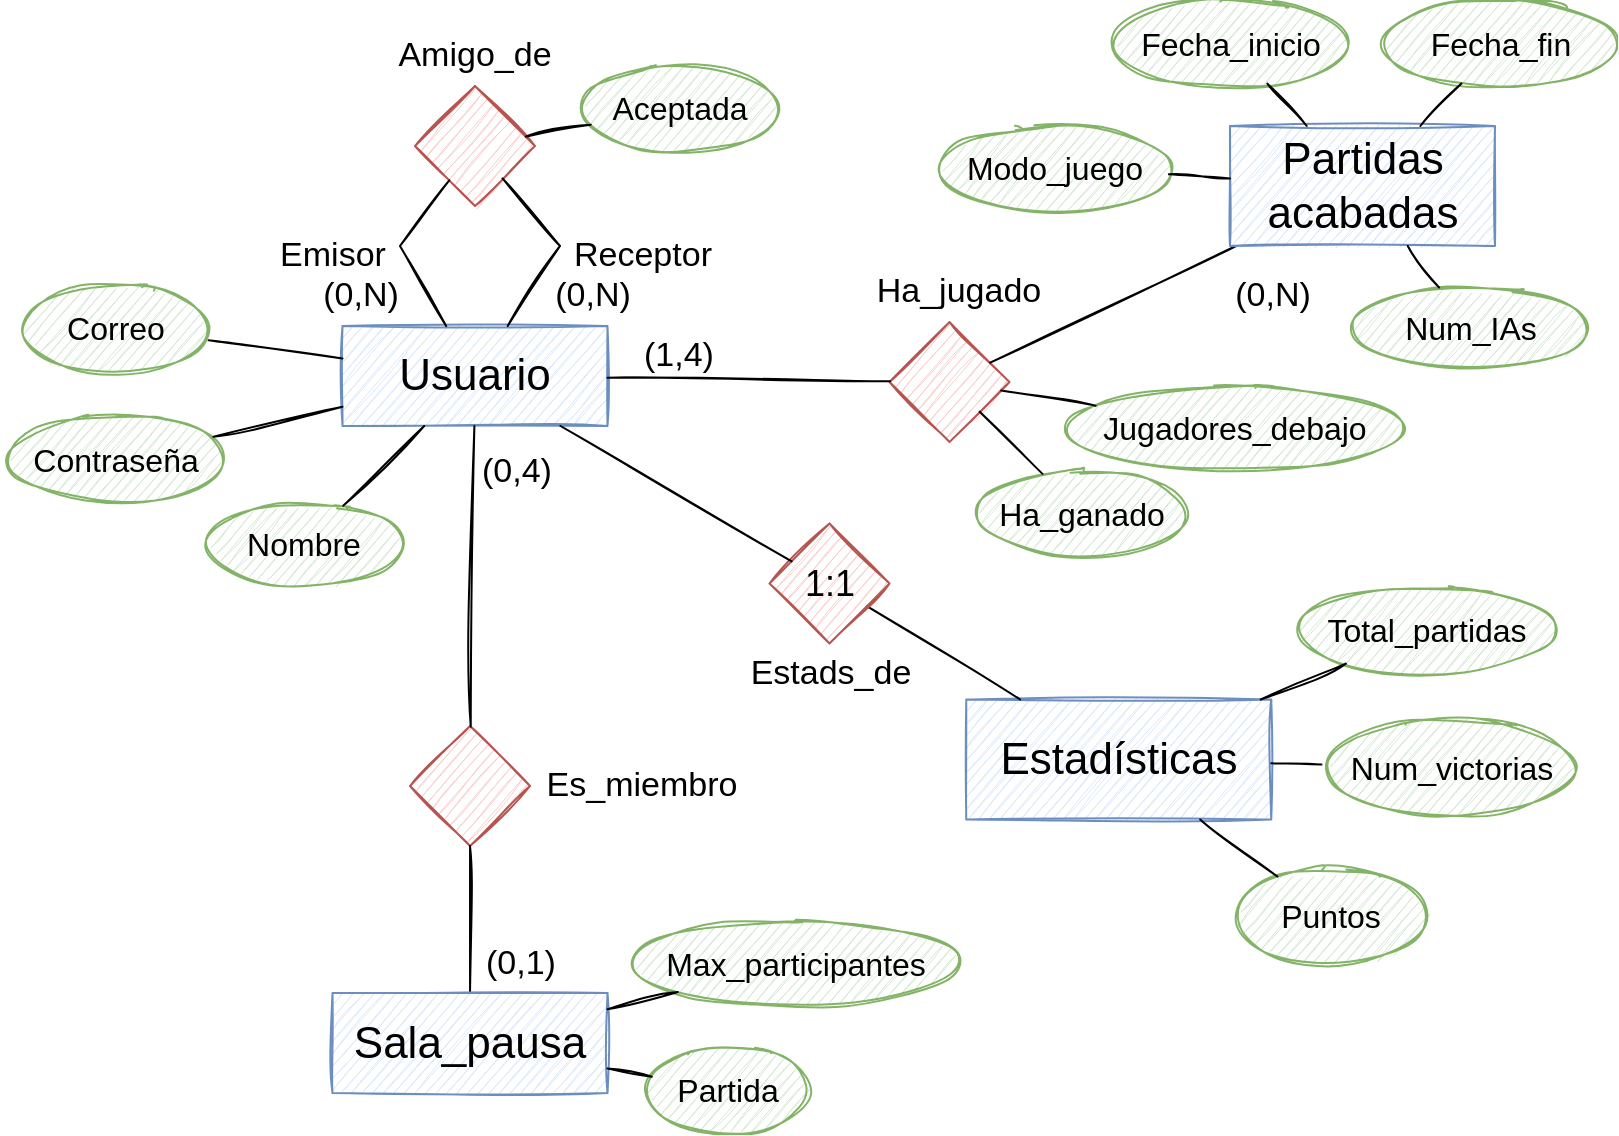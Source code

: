 <mxfile version="16.5.1" type="device" pages="3"><diagram id="R2lEEEUBdFMjLlhIrx00" name="Esquema E/R"><mxGraphModel dx="2806" dy="1849" grid="1" gridSize="10" guides="1" tooltips="1" connect="1" arrows="1" fold="1" page="1" pageScale="1" pageWidth="850" pageHeight="1100" background="none" math="0" shadow="0" extFonts="Permanent Marker^https://fonts.googleapis.com/css?family=Permanent+Marker"><root><mxCell id="0"/><mxCell id="1" parent="0"/><mxCell id="PcrX79Uv9mxXDJFibq5j-2" value="Usuario" style="whiteSpace=wrap;html=1;fontSize=22;fillColor=#dae8fc;strokeColor=#6c8ebf;sketch=1;" parent="1" vertex="1"><mxGeometry x="-1378.75" y="-780" width="132.5" height="50" as="geometry"/></mxCell><mxCell id="PcrX79Uv9mxXDJFibq5j-13" value="Contraseña" style="ellipse;whiteSpace=wrap;html=1;shadow=0;glass=0;fontSize=16;fillColor=#d5e8d4;strokeColor=#82b366;sketch=1;" parent="1" vertex="1"><mxGeometry x="-1548.75" y="-735" width="113.75" height="43" as="geometry"/></mxCell><mxCell id="PcrX79Uv9mxXDJFibq5j-15" style="rounded=0;orthogonalLoop=1;jettySize=auto;html=1;endArrow=none;endFill=0;sketch=1;" parent="1" source="PcrX79Uv9mxXDJFibq5j-13" target="PcrX79Uv9mxXDJFibq5j-2" edge="1"><mxGeometry relative="1" as="geometry"><mxPoint x="-1247.83" y="-732.645" as="sourcePoint"/><mxPoint x="-1295.87" y="-716.062" as="targetPoint"/></mxGeometry></mxCell><mxCell id="PcrX79Uv9mxXDJFibq5j-18" value="" style="rhombus;whiteSpace=wrap;html=1;fontSize=18;fillColor=#f8cecc;strokeColor=#b85450;sketch=1;" parent="1" vertex="1"><mxGeometry x="-1344.99" y="-580" width="60" height="60" as="geometry"/></mxCell><mxCell id="PcrX79Uv9mxXDJFibq5j-19" value="" style="rounded=0;orthogonalLoop=1;jettySize=auto;html=1;endArrow=none;endFill=0;sketch=1;" parent="1" source="PcrX79Uv9mxXDJFibq5j-18" target="PcrX79Uv9mxXDJFibq5j-2" edge="1"><mxGeometry relative="1" as="geometry"><mxPoint x="-1526.885" y="-773.255" as="sourcePoint"/><mxPoint x="-1586.002" y="-941.07" as="targetPoint"/></mxGeometry></mxCell><mxCell id="PcrX79Uv9mxXDJFibq5j-20" value="" style="rounded=0;orthogonalLoop=1;jettySize=auto;html=1;endArrow=none;endFill=0;sketch=1;startArrow=none;startFill=0;startSize=10;endSize=13;" parent="1" source="PcrX79Uv9mxXDJFibq5j-18" target="G5YmVYQxCGlcLifEDG54-26" edge="1"><mxGeometry relative="1" as="geometry"><mxPoint x="-1314.999" y="-500.001" as="sourcePoint"/><mxPoint x="-1323.674" y="-340" as="targetPoint"/></mxGeometry></mxCell><mxCell id="PcrX79Uv9mxXDJFibq5j-21" value="Es_miembro" style="text;html=1;strokeColor=none;fillColor=none;align=center;verticalAlign=middle;whiteSpace=wrap;rounded=0;fontSize=17;" parent="1" vertex="1"><mxGeometry x="-1268.75" y="-565" width="80" height="30" as="geometry"/></mxCell><mxCell id="PcrX79Uv9mxXDJFibq5j-22" value="Correo" style="ellipse;whiteSpace=wrap;html=1;shadow=0;glass=0;fontSize=16;fillColor=#d5e8d4;strokeColor=#82b366;sketch=1;" parent="1" vertex="1"><mxGeometry x="-1540" y="-800" width="96.25" height="42.5" as="geometry"/></mxCell><mxCell id="PcrX79Uv9mxXDJFibq5j-23" style="rounded=0;orthogonalLoop=1;jettySize=auto;html=1;endArrow=none;endFill=0;sketch=1;" parent="1" source="PcrX79Uv9mxXDJFibq5j-22" target="PcrX79Uv9mxXDJFibq5j-2" edge="1"><mxGeometry relative="1" as="geometry"><mxPoint x="-1250.915" y="-791.151" as="sourcePoint"/><mxPoint x="-1276.518" y="-767.5" as="targetPoint"/></mxGeometry></mxCell><mxCell id="PcrX79Uv9mxXDJFibq5j-29" value="" style="rhombus;whiteSpace=wrap;html=1;fontSize=18;fillColor=#f8cecc;strokeColor=#b85450;sketch=1;" parent="1" vertex="1"><mxGeometry x="-1105.25" y="-782" width="60" height="60" as="geometry"/></mxCell><mxCell id="PcrX79Uv9mxXDJFibq5j-30" value="Ha_jugado" style="text;html=1;strokeColor=none;fillColor=none;align=center;verticalAlign=middle;whiteSpace=wrap;rounded=0;fontSize=17;" parent="1" vertex="1"><mxGeometry x="-1112.5" y="-812" width="82.5" height="30" as="geometry"/></mxCell><mxCell id="PcrX79Uv9mxXDJFibq5j-31" value="" style="rounded=0;orthogonalLoop=1;jettySize=auto;html=1;endArrow=none;endFill=0;sketch=1;" parent="1" source="PcrX79Uv9mxXDJFibq5j-29" target="PcrX79Uv9mxXDJFibq5j-2" edge="1"><mxGeometry relative="1" as="geometry"><mxPoint x="-1302.75" y="-623.5" as="sourcePoint"/><mxPoint x="-1303.54" y="-717.5" as="targetPoint"/></mxGeometry></mxCell><mxCell id="PcrX79Uv9mxXDJFibq5j-32" value="" style="rounded=0;orthogonalLoop=1;jettySize=auto;html=1;endArrow=none;endFill=0;sketch=1;startArrow=none;startFill=0;strokeWidth=1;targetPerimeterSpacing=0;sourcePerimeterSpacing=0;endSize=6;startSize=10;" parent="1" source="G5YmVYQxCGlcLifEDG54-3" target="PcrX79Uv9mxXDJFibq5j-29" edge="1"><mxGeometry relative="1" as="geometry"><mxPoint x="-1108.581" y="-713.169" as="sourcePoint"/><mxPoint x="-1237.5" y="-732.544" as="targetPoint"/></mxGeometry></mxCell><mxCell id="G5YmVYQxCGlcLifEDG54-1" value="Nombre" style="ellipse;whiteSpace=wrap;html=1;shadow=0;glass=0;fontSize=16;fillColor=#d5e8d4;strokeColor=#82b366;sketch=1;" vertex="1" parent="1"><mxGeometry x="-1446.25" y="-692" width="96.25" height="42.5" as="geometry"/></mxCell><mxCell id="G5YmVYQxCGlcLifEDG54-2" style="rounded=0;orthogonalLoop=1;jettySize=auto;html=1;endArrow=none;endFill=0;sketch=1;" edge="1" parent="1" source="G5YmVYQxCGlcLifEDG54-1" target="PcrX79Uv9mxXDJFibq5j-2"><mxGeometry relative="1" as="geometry"><mxPoint x="-1325.341" y="-817.697" as="sourcePoint"/><mxPoint x="-1310.333" y="-770" as="targetPoint"/></mxGeometry></mxCell><mxCell id="G5YmVYQxCGlcLifEDG54-3" value="Partidas acabadas" style="whiteSpace=wrap;html=1;fontSize=22;fillColor=#dae8fc;strokeColor=#6c8ebf;sketch=1;" vertex="1" parent="1"><mxGeometry x="-935" y="-880" width="132.5" height="60" as="geometry"/></mxCell><mxCell id="G5YmVYQxCGlcLifEDG54-4" value="" style="rhombus;whiteSpace=wrap;html=1;fontSize=18;fillColor=#f8cecc;strokeColor=#b85450;sketch=1;" vertex="1" parent="1"><mxGeometry x="-1342.5" y="-900" width="60" height="60" as="geometry"/></mxCell><mxCell id="G5YmVYQxCGlcLifEDG54-5" style="rounded=0;orthogonalLoop=1;jettySize=auto;html=1;endArrow=none;endFill=0;sketch=1;" edge="1" parent="1" source="G5YmVYQxCGlcLifEDG54-4" target="PcrX79Uv9mxXDJFibq5j-2"><mxGeometry relative="1" as="geometry"><mxPoint x="-1414.855" y="-792.595" as="sourcePoint"/><mxPoint x="-1361.801" y="-770" as="targetPoint"/><Array as="points"><mxPoint x="-1350" y="-820"/></Array></mxGeometry></mxCell><mxCell id="G5YmVYQxCGlcLifEDG54-6" style="rounded=0;orthogonalLoop=1;jettySize=auto;html=1;endArrow=none;endFill=0;sketch=1;" edge="1" parent="1" source="G5YmVYQxCGlcLifEDG54-4" target="PcrX79Uv9mxXDJFibq5j-2"><mxGeometry relative="1" as="geometry"><mxPoint x="-1314.038" y="-841.538" as="sourcePoint"/><mxPoint x="-1319.545" y="-770" as="targetPoint"/><Array as="points"><mxPoint x="-1270" y="-820"/></Array></mxGeometry></mxCell><mxCell id="G5YmVYQxCGlcLifEDG54-7" value="Amigo_de" style="text;html=1;strokeColor=none;fillColor=none;align=center;verticalAlign=middle;whiteSpace=wrap;rounded=0;fontSize=17;" vertex="1" parent="1"><mxGeometry x="-1353.12" y="-930" width="81.25" height="30" as="geometry"/></mxCell><mxCell id="G5YmVYQxCGlcLifEDG54-8" value="Aceptada" style="ellipse;whiteSpace=wrap;html=1;shadow=0;glass=0;fontSize=16;fillColor=#d5e8d4;strokeColor=#82b366;sketch=1;" vertex="1" parent="1"><mxGeometry x="-1258.25" y="-910" width="96.25" height="42.5" as="geometry"/></mxCell><mxCell id="G5YmVYQxCGlcLifEDG54-11" style="rounded=0;orthogonalLoop=1;jettySize=auto;html=1;endArrow=none;endFill=0;sketch=1;" edge="1" parent="1" source="G5YmVYQxCGlcLifEDG54-8" target="G5YmVYQxCGlcLifEDG54-4"><mxGeometry relative="1" as="geometry"><mxPoint x="-1415.019" y="-792.539" as="sourcePoint"/><mxPoint x="-1361.801" y="-770" as="targetPoint"/></mxGeometry></mxCell><mxCell id="G5YmVYQxCGlcLifEDG54-12" value="(0,N)" style="text;html=1;strokeColor=none;fillColor=none;align=center;verticalAlign=middle;whiteSpace=wrap;rounded=0;fontSize=17;" vertex="1" parent="1"><mxGeometry x="-1410" y="-810" width="81.25" height="30" as="geometry"/></mxCell><mxCell id="G5YmVYQxCGlcLifEDG54-13" value="(0,N)" style="text;html=1;strokeColor=none;fillColor=none;align=center;verticalAlign=middle;whiteSpace=wrap;rounded=0;fontSize=17;" vertex="1" parent="1"><mxGeometry x="-1293.75" y="-810" width="81.25" height="30" as="geometry"/></mxCell><mxCell id="G5YmVYQxCGlcLifEDG54-14" value="Receptor" style="text;html=1;strokeColor=none;fillColor=none;align=center;verticalAlign=middle;whiteSpace=wrap;rounded=0;fontSize=17;" vertex="1" parent="1"><mxGeometry x="-1268.75" y="-830" width="81.25" height="30" as="geometry"/></mxCell><mxCell id="G5YmVYQxCGlcLifEDG54-15" value="Emisor" style="text;html=1;strokeColor=none;fillColor=none;align=center;verticalAlign=middle;whiteSpace=wrap;rounded=0;fontSize=17;" vertex="1" parent="1"><mxGeometry x="-1423.75" y="-830" width="81.25" height="30" as="geometry"/></mxCell><mxCell id="G5YmVYQxCGlcLifEDG54-16" value="Fecha_inicio" style="ellipse;whiteSpace=wrap;html=1;shadow=0;glass=0;fontSize=16;fillColor=#d5e8d4;strokeColor=#82b366;sketch=1;" vertex="1" parent="1"><mxGeometry x="-992.5" y="-942.5" width="115" height="42.5" as="geometry"/></mxCell><mxCell id="G5YmVYQxCGlcLifEDG54-17" value="Fecha_fin" style="ellipse;whiteSpace=wrap;html=1;shadow=0;glass=0;fontSize=16;fillColor=#d5e8d4;strokeColor=#82b366;sketch=1;" vertex="1" parent="1"><mxGeometry x="-857.5" y="-942.5" width="115" height="42.5" as="geometry"/></mxCell><mxCell id="G5YmVYQxCGlcLifEDG54-18" style="rounded=0;orthogonalLoop=1;jettySize=auto;html=1;endArrow=none;endFill=0;sketch=1;" edge="1" parent="1" source="G5YmVYQxCGlcLifEDG54-3" target="G5YmVYQxCGlcLifEDG54-16"><mxGeometry relative="1" as="geometry"><mxPoint x="-1436.249" y="-702.607" as="sourcePoint"/><mxPoint x="-1368.75" y="-724.109" as="targetPoint"/></mxGeometry></mxCell><mxCell id="G5YmVYQxCGlcLifEDG54-19" style="rounded=0;orthogonalLoop=1;jettySize=auto;html=1;endArrow=none;endFill=0;sketch=1;" edge="1" parent="1" source="G5YmVYQxCGlcLifEDG54-3" target="G5YmVYQxCGlcLifEDG54-17"><mxGeometry relative="1" as="geometry"><mxPoint x="-886.65" y="-870.0" as="sourcePoint"/><mxPoint x="-906.321" y="-891.152" as="targetPoint"/></mxGeometry></mxCell><mxCell id="G5YmVYQxCGlcLifEDG54-20" value="(1,4)" style="text;html=1;strokeColor=none;fillColor=none;align=center;verticalAlign=middle;whiteSpace=wrap;rounded=0;fontSize=17;" vertex="1" parent="1"><mxGeometry x="-1250.75" y="-780" width="81.25" height="30" as="geometry"/></mxCell><mxCell id="G5YmVYQxCGlcLifEDG54-21" value="(0,N)" style="text;html=1;strokeColor=none;fillColor=none;align=center;verticalAlign=middle;whiteSpace=wrap;rounded=0;fontSize=17;" vertex="1" parent="1"><mxGeometry x="-953.75" y="-810" width="81.25" height="30" as="geometry"/></mxCell><mxCell id="G5YmVYQxCGlcLifEDG54-22" value="Num_IAs" style="ellipse;whiteSpace=wrap;html=1;shadow=0;glass=0;fontSize=16;fillColor=#d5e8d4;strokeColor=#82b366;sketch=1;" vertex="1" parent="1"><mxGeometry x="-872.5" y="-800" width="115" height="42.5" as="geometry"/></mxCell><mxCell id="G5YmVYQxCGlcLifEDG54-23" style="rounded=0;orthogonalLoop=1;jettySize=auto;html=1;endArrow=none;endFill=0;sketch=1;" edge="1" parent="1" source="G5YmVYQxCGlcLifEDG54-3" target="G5YmVYQxCGlcLifEDG54-22"><mxGeometry relative="1" as="geometry"><mxPoint x="-829.8" y="-870.0" as="sourcePoint"/><mxPoint x="-809.31" y="-891.234" as="targetPoint"/></mxGeometry></mxCell><mxCell id="G5YmVYQxCGlcLifEDG54-24" value="Jugadores_debajo" style="ellipse;whiteSpace=wrap;html=1;shadow=0;glass=0;fontSize=16;fillColor=#d5e8d4;strokeColor=#82b366;sketch=1;" vertex="1" parent="1"><mxGeometry x="-1015" y="-750" width="165" height="42.5" as="geometry"/></mxCell><mxCell id="G5YmVYQxCGlcLifEDG54-25" value="" style="rounded=0;orthogonalLoop=1;jettySize=auto;html=1;endArrow=none;endFill=0;sketch=1;" edge="1" parent="1" source="G5YmVYQxCGlcLifEDG54-24" target="PcrX79Uv9mxXDJFibq5j-29"><mxGeometry relative="1" as="geometry"><mxPoint x="-1302.5" y="-596" as="sourcePoint"/><mxPoint x="-1302.5" y="-720" as="targetPoint"/></mxGeometry></mxCell><mxCell id="G5YmVYQxCGlcLifEDG54-26" value="Sala_pausa" style="whiteSpace=wrap;html=1;fontSize=22;fillColor=#dae8fc;strokeColor=#6c8ebf;sketch=1;" vertex="1" parent="1"><mxGeometry x="-1383.75" y="-446.5" width="137.51" height="50" as="geometry"/></mxCell><mxCell id="G5YmVYQxCGlcLifEDG54-28" value="Modo_juego" style="ellipse;whiteSpace=wrap;html=1;shadow=0;glass=0;fontSize=16;fillColor=#d5e8d4;strokeColor=#82b366;sketch=1;" vertex="1" parent="1"><mxGeometry x="-1080" y="-880" width="115" height="42.5" as="geometry"/></mxCell><mxCell id="G5YmVYQxCGlcLifEDG54-29" style="rounded=0;orthogonalLoop=1;jettySize=auto;html=1;endArrow=none;endFill=0;sketch=1;" edge="1" parent="1" source="G5YmVYQxCGlcLifEDG54-28" target="G5YmVYQxCGlcLifEDG54-3"><mxGeometry relative="1" as="geometry"><mxPoint x="-836.101" y="-810.0" as="sourcePoint"/><mxPoint x="-820.414" y="-789.222" as="targetPoint"/></mxGeometry></mxCell><mxCell id="G5YmVYQxCGlcLifEDG54-30" value="Max_participantes" style="ellipse;whiteSpace=wrap;html=1;shadow=0;glass=0;fontSize=16;fillColor=#d5e8d4;strokeColor=#82b366;sketch=1;" vertex="1" parent="1"><mxGeometry x="-1232.5" y="-482.75" width="160" height="42.5" as="geometry"/></mxCell><mxCell id="G5YmVYQxCGlcLifEDG54-31" value="" style="rounded=0;orthogonalLoop=1;jettySize=auto;html=1;endArrow=none;endFill=0;sketch=1;" edge="1" parent="1" source="G5YmVYQxCGlcLifEDG54-26" target="G5YmVYQxCGlcLifEDG54-30"><mxGeometry relative="1" as="geometry"><mxPoint x="-1305" y="-535" as="sourcePoint"/><mxPoint x="-1305" y="-659" as="targetPoint"/></mxGeometry></mxCell><mxCell id="G5YmVYQxCGlcLifEDG54-32" value="Partida" style="ellipse;whiteSpace=wrap;html=1;shadow=0;glass=0;fontSize=16;fillColor=#d5e8d4;strokeColor=#82b366;sketch=1;" vertex="1" parent="1"><mxGeometry x="-1226.25" y="-419" width="80" height="42.5" as="geometry"/></mxCell><mxCell id="G5YmVYQxCGlcLifEDG54-33" value="" style="rounded=0;orthogonalLoop=1;jettySize=auto;html=1;endArrow=none;endFill=0;sketch=1;" edge="1" parent="1" source="G5YmVYQxCGlcLifEDG54-26" target="G5YmVYQxCGlcLifEDG54-32"><mxGeometry relative="1" as="geometry"><mxPoint x="-1254.99" y="-426.356" as="sourcePoint"/><mxPoint x="-1188.174" y="-442.868" as="targetPoint"/></mxGeometry></mxCell><mxCell id="G5YmVYQxCGlcLifEDG54-34" value="(0,4)" style="text;html=1;strokeColor=none;fillColor=none;align=center;verticalAlign=middle;whiteSpace=wrap;rounded=0;fontSize=17;" vertex="1" parent="1"><mxGeometry x="-1332" y="-722" width="81.25" height="30" as="geometry"/></mxCell><mxCell id="G5YmVYQxCGlcLifEDG54-35" value="(0,1)" style="text;html=1;strokeColor=none;fillColor=none;align=center;verticalAlign=middle;whiteSpace=wrap;rounded=0;fontSize=17;" vertex="1" parent="1"><mxGeometry x="-1330" y="-476.5" width="81.25" height="30" as="geometry"/></mxCell><mxCell id="it0OEHKt9xDuze8iecUR-1" value="Estadísticas" style="whiteSpace=wrap;html=1;fontSize=22;fillColor=#dae8fc;strokeColor=#6c8ebf;sketch=1;" vertex="1" parent="1"><mxGeometry x="-1066.87" y="-593.25" width="152.5" height="60" as="geometry"/></mxCell><mxCell id="it0OEHKt9xDuze8iecUR-4" value="Total_partidas" style="ellipse;whiteSpace=wrap;html=1;shadow=0;glass=0;fontSize=16;fillColor=#d5e8d4;strokeColor=#82b366;sketch=1;" vertex="1" parent="1"><mxGeometry x="-904.37" y="-649.5" width="135" height="42.5" as="geometry"/></mxCell><mxCell id="it0OEHKt9xDuze8iecUR-7" value="" style="rounded=0;orthogonalLoop=1;jettySize=auto;html=1;endArrow=none;endFill=0;sketch=1;" edge="1" parent="1" source="it0OEHKt9xDuze8iecUR-4" target="it0OEHKt9xDuze8iecUR-1"><mxGeometry relative="1" as="geometry"><mxPoint x="-1055.495" y="-690.625" as="sourcePoint"/><mxPoint x="-1196.87" y="-692.412" as="targetPoint"/></mxGeometry></mxCell><mxCell id="it0OEHKt9xDuze8iecUR-8" value="Num_victorias" style="ellipse;whiteSpace=wrap;html=1;shadow=0;glass=0;fontSize=16;fillColor=#d5e8d4;strokeColor=#82b366;sketch=1;" vertex="1" parent="1"><mxGeometry x="-889.37" y="-584.75" width="130" height="51" as="geometry"/></mxCell><mxCell id="it0OEHKt9xDuze8iecUR-9" value="" style="rounded=0;orthogonalLoop=1;jettySize=auto;html=1;endArrow=none;endFill=0;sketch=1;" edge="1" parent="1" source="it0OEHKt9xDuze8iecUR-8" target="it0OEHKt9xDuze8iecUR-1"><mxGeometry relative="1" as="geometry"><mxPoint x="-867.56" y="-584.437" as="sourcePoint"/><mxPoint x="-904.37" y="-575.89" as="targetPoint"/></mxGeometry></mxCell><mxCell id="it0OEHKt9xDuze8iecUR-10" value="Puntos" style="ellipse;whiteSpace=wrap;html=1;shadow=0;glass=0;fontSize=16;fillColor=#d5e8d4;strokeColor=#82b366;sketch=1;" vertex="1" parent="1"><mxGeometry x="-930.62" y="-509.25" width="92.5" height="48.5" as="geometry"/></mxCell><mxCell id="it0OEHKt9xDuze8iecUR-11" value="" style="rounded=0;orthogonalLoop=1;jettySize=auto;html=1;endArrow=none;endFill=0;sketch=1;" edge="1" parent="1" source="it0OEHKt9xDuze8iecUR-10" target="it0OEHKt9xDuze8iecUR-1"><mxGeometry relative="1" as="geometry"><mxPoint x="-867.56" y="-584.437" as="sourcePoint"/><mxPoint x="-904.37" y="-575.89" as="targetPoint"/></mxGeometry></mxCell><mxCell id="it0OEHKt9xDuze8iecUR-12" value="" style="rounded=0;orthogonalLoop=1;jettySize=auto;html=1;endArrow=none;endFill=0;sketch=1;" edge="1" parent="1" source="it0OEHKt9xDuze8iecUR-1" target="it0OEHKt9xDuze8iecUR-13"><mxGeometry relative="1" as="geometry"><mxPoint x="-1094.875" y="-742.375" as="sourcePoint"/><mxPoint x="-1110" y="-680" as="targetPoint"/></mxGeometry></mxCell><mxCell id="it0OEHKt9xDuze8iecUR-13" value="1:1" style="rhombus;whiteSpace=wrap;html=1;fontSize=18;fillColor=#f8cecc;strokeColor=#b85450;sketch=1;" vertex="1" parent="1"><mxGeometry x="-1165.25" y="-681.25" width="60" height="60" as="geometry"/></mxCell><mxCell id="it0OEHKt9xDuze8iecUR-14" value="" style="rounded=0;orthogonalLoop=1;jettySize=auto;html=1;endArrow=none;endFill=0;sketch=1;" edge="1" parent="1" source="it0OEHKt9xDuze8iecUR-13" target="PcrX79Uv9mxXDJFibq5j-2"><mxGeometry relative="1" as="geometry"><mxPoint x="-1025" y="-619.516" as="sourcePoint"/><mxPoint x="-1082.122" y="-641.628" as="targetPoint"/></mxGeometry></mxCell><mxCell id="it0OEHKt9xDuze8iecUR-15" value="Estads_de" style="text;html=1;strokeColor=none;fillColor=none;align=center;verticalAlign=middle;whiteSpace=wrap;rounded=0;fontSize=17;" vertex="1" parent="1"><mxGeometry x="-1176.5" y="-621.25" width="82.5" height="30" as="geometry"/></mxCell><mxCell id="YQPlUjfz-SxZimcWfyGC-1" value="Ha_ganado" style="ellipse;whiteSpace=wrap;html=1;shadow=0;glass=0;fontSize=16;fillColor=#d5e8d4;strokeColor=#82b366;sketch=1;" vertex="1" parent="1"><mxGeometry x="-1063.75" y="-707.5" width="110" height="42.5" as="geometry"/></mxCell><mxCell id="YQPlUjfz-SxZimcWfyGC-2" value="" style="rounded=0;orthogonalLoop=1;jettySize=auto;html=1;endArrow=none;endFill=0;sketch=1;" edge="1" parent="1" source="YQPlUjfz-SxZimcWfyGC-1" target="PcrX79Uv9mxXDJFibq5j-29"><mxGeometry relative="1" as="geometry"><mxPoint x="-1007.163" y="-728.947" as="sourcePoint"/><mxPoint x="-1040.535" y="-736.715" as="targetPoint"/></mxGeometry></mxCell></root></mxGraphModel></diagram><diagram id="3LlRYMJCVoIEvW4PPxuh" name="Modelo relacional"><mxGraphModel dx="2417" dy="472" grid="1" gridSize="10" guides="0" tooltips="1" connect="1" arrows="1" fold="1" page="1" pageScale="1" pageWidth="827" pageHeight="1169" math="0" shadow="0"><root><mxCell id="L-5UH9cY-M5LBF8JB47T-0"/><mxCell id="L-5UH9cY-M5LBF8JB47T-1" parent="L-5UH9cY-M5LBF8JB47T-0"/><mxCell id="6rrD0laVCh6_8e9h2OQB-0" value="usuarios" style="shape=table;startSize=30;container=1;collapsible=1;childLayout=tableLayout;fixedRows=1;rowLines=0;fontStyle=1;align=center;resizeLast=1;fillColor=#dae8fc;strokeColor=#6c8ebf;sketch=1;" parent="L-5UH9cY-M5LBF8JB47T-1" vertex="1"><mxGeometry x="-1540" y="80" width="150" height="240" as="geometry"><mxRectangle x="270" y="120" width="100" height="30" as="alternateBounds"/></mxGeometry></mxCell><mxCell id="6rrD0laVCh6_8e9h2OQB-1" style="edgeStyle=orthogonalEdgeStyle;rounded=0;orthogonalLoop=1;jettySize=auto;html=1;entryX=0;entryY=0.5;entryDx=0;entryDy=0;" parent="6rrD0laVCh6_8e9h2OQB-0" source="6rrD0laVCh6_8e9h2OQB-5" edge="1"><mxGeometry relative="1" as="geometry"><Array as="points"><mxPoint x="-20" y="50"/><mxPoint x="-20" y="195"/></Array></mxGeometry></mxCell><mxCell id="6rrD0laVCh6_8e9h2OQB-2" style="shape=partialRectangle;collapsible=0;dropTarget=0;pointerEvents=0;fillColor=none;top=0;left=0;bottom=1;right=0;points=[[0,0.5],[1,0.5]];portConstraint=eastwest;strokeColor=none;" parent="6rrD0laVCh6_8e9h2OQB-0" vertex="1"><mxGeometry y="30" width="150" height="30" as="geometry"/></mxCell><mxCell id="6rrD0laVCh6_8e9h2OQB-3" value="PK" style="shape=partialRectangle;connectable=0;fillColor=none;top=0;left=0;bottom=0;right=0;fontStyle=1;overflow=hidden;" parent="6rrD0laVCh6_8e9h2OQB-2" vertex="1"><mxGeometry width="40" height="30" as="geometry"><mxRectangle width="40" height="30" as="alternateBounds"/></mxGeometry></mxCell><mxCell id="6rrD0laVCh6_8e9h2OQB-4" value="id" style="shape=partialRectangle;connectable=0;top=0;left=0;bottom=0;right=0;align=left;spacingLeft=6;fontStyle=5;overflow=hidden;fillColor=none;" parent="6rrD0laVCh6_8e9h2OQB-2" vertex="1"><mxGeometry x="40" width="110" height="30" as="geometry"><mxRectangle width="110" height="30" as="alternateBounds"/></mxGeometry></mxCell><mxCell id="6rrD0laVCh6_8e9h2OQB-14" style="shape=partialRectangle;collapsible=0;dropTarget=0;pointerEvents=0;fillColor=none;top=0;left=0;bottom=1;right=0;points=[[0,0.5],[1,0.5]];portConstraint=eastwest;strokeColor=none;" parent="6rrD0laVCh6_8e9h2OQB-0" vertex="1"><mxGeometry y="60" width="150" height="30" as="geometry"/></mxCell><mxCell id="6rrD0laVCh6_8e9h2OQB-15" value="" style="shape=partialRectangle;connectable=0;fillColor=none;top=0;left=0;bottom=0;right=0;fontStyle=0;overflow=hidden;" parent="6rrD0laVCh6_8e9h2OQB-14" vertex="1"><mxGeometry width="40" height="30" as="geometry"><mxRectangle width="40" height="30" as="alternateBounds"/></mxGeometry></mxCell><mxCell id="6rrD0laVCh6_8e9h2OQB-16" value="nombre" style="shape=partialRectangle;connectable=0;fillColor=none;top=0;left=0;bottom=0;right=0;align=left;spacingLeft=6;fontStyle=0;overflow=hidden;" parent="6rrD0laVCh6_8e9h2OQB-14" vertex="1"><mxGeometry x="40" width="110" height="30" as="geometry"><mxRectangle width="110" height="30" as="alternateBounds"/></mxGeometry></mxCell><mxCell id="6rrD0laVCh6_8e9h2OQB-5" value="" style="shape=partialRectangle;collapsible=0;dropTarget=0;pointerEvents=0;fillColor=none;top=0;left=0;bottom=1;right=0;points=[[0,0.5],[1,0.5]];portConstraint=eastwest;strokeColor=none;" parent="6rrD0laVCh6_8e9h2OQB-0" vertex="1"><mxGeometry y="90" width="150" height="30" as="geometry"/></mxCell><mxCell id="6rrD0laVCh6_8e9h2OQB-6" value="" style="shape=partialRectangle;connectable=0;fillColor=none;top=0;left=0;bottom=0;right=0;fontStyle=0;overflow=hidden;" parent="6rrD0laVCh6_8e9h2OQB-5" vertex="1"><mxGeometry width="40" height="30" as="geometry"><mxRectangle width="40" height="30" as="alternateBounds"/></mxGeometry></mxCell><mxCell id="6rrD0laVCh6_8e9h2OQB-7" value="correo" style="shape=partialRectangle;connectable=0;fillColor=none;top=0;left=0;bottom=0;right=0;align=left;spacingLeft=6;fontStyle=0;overflow=hidden;" parent="6rrD0laVCh6_8e9h2OQB-5" vertex="1"><mxGeometry x="40" width="110" height="30" as="geometry"><mxRectangle width="110" height="30" as="alternateBounds"/></mxGeometry></mxCell><mxCell id="6rrD0laVCh6_8e9h2OQB-8" style="shape=partialRectangle;collapsible=0;dropTarget=0;pointerEvents=0;fillColor=none;top=0;left=0;bottom=1;right=0;points=[[0,0.5],[1,0.5]];portConstraint=eastwest;strokeColor=none;" parent="6rrD0laVCh6_8e9h2OQB-0" vertex="1"><mxGeometry y="120" width="150" height="30" as="geometry"/></mxCell><mxCell id="6rrD0laVCh6_8e9h2OQB-9" value="" style="shape=partialRectangle;connectable=0;fillColor=none;top=0;left=0;bottom=0;right=0;fontStyle=0;overflow=hidden;" parent="6rrD0laVCh6_8e9h2OQB-8" vertex="1"><mxGeometry width="40" height="30" as="geometry"><mxRectangle width="40" height="30" as="alternateBounds"/></mxGeometry></mxCell><mxCell id="6rrD0laVCh6_8e9h2OQB-10" value="contrasenna" style="shape=partialRectangle;connectable=0;fillColor=none;top=0;left=0;bottom=0;right=0;align=left;spacingLeft=6;fontStyle=0;overflow=hidden;" parent="6rrD0laVCh6_8e9h2OQB-8" vertex="1"><mxGeometry x="40" width="110" height="30" as="geometry"><mxRectangle width="110" height="30" as="alternateBounds"/></mxGeometry></mxCell><mxCell id="5VEYiaObArWnQpjkFE-m-3" style="shape=partialRectangle;collapsible=0;dropTarget=0;pointerEvents=0;fillColor=none;top=0;left=0;bottom=1;right=0;points=[[0,0.5],[1,0.5]];portConstraint=eastwest;strokeColor=none;" vertex="1" parent="6rrD0laVCh6_8e9h2OQB-0"><mxGeometry y="150" width="150" height="30" as="geometry"/></mxCell><mxCell id="5VEYiaObArWnQpjkFE-m-4" style="shape=partialRectangle;connectable=0;fillColor=none;top=0;left=0;bottom=0;right=0;fontStyle=0;overflow=hidden;" vertex="1" parent="5VEYiaObArWnQpjkFE-m-3"><mxGeometry width="40" height="30" as="geometry"><mxRectangle width="40" height="30" as="alternateBounds"/></mxGeometry></mxCell><mxCell id="5VEYiaObArWnQpjkFE-m-5" value="puntos" style="shape=partialRectangle;connectable=0;fillColor=none;top=0;left=0;bottom=0;right=0;align=left;spacingLeft=6;fontStyle=0;overflow=hidden;" vertex="1" parent="5VEYiaObArWnQpjkFE-m-3"><mxGeometry x="40" width="110" height="30" as="geometry"><mxRectangle width="110" height="30" as="alternateBounds"/></mxGeometry></mxCell><mxCell id="5VEYiaObArWnQpjkFE-m-9" style="shape=partialRectangle;collapsible=0;dropTarget=0;pointerEvents=0;fillColor=none;top=0;left=0;bottom=1;right=0;points=[[0,0.5],[1,0.5]];portConstraint=eastwest;strokeColor=none;" vertex="1" parent="6rrD0laVCh6_8e9h2OQB-0"><mxGeometry y="180" width="150" height="30" as="geometry"/></mxCell><mxCell id="5VEYiaObArWnQpjkFE-m-10" style="shape=partialRectangle;connectable=0;fillColor=none;top=0;left=0;bottom=0;right=0;fontStyle=0;overflow=hidden;" vertex="1" parent="5VEYiaObArWnQpjkFE-m-9"><mxGeometry width="40" height="30" as="geometry"><mxRectangle width="40" height="30" as="alternateBounds"/></mxGeometry></mxCell><mxCell id="5VEYiaObArWnQpjkFE-m-11" value="total_partidas" style="shape=partialRectangle;connectable=0;fillColor=none;top=0;left=0;bottom=0;right=0;align=left;spacingLeft=6;fontStyle=0;overflow=hidden;" vertex="1" parent="5VEYiaObArWnQpjkFE-m-9"><mxGeometry x="40" width="110" height="30" as="geometry"><mxRectangle width="110" height="30" as="alternateBounds"/></mxGeometry></mxCell><mxCell id="5VEYiaObArWnQpjkFE-m-6" style="shape=partialRectangle;collapsible=0;dropTarget=0;pointerEvents=0;fillColor=none;top=0;left=0;bottom=1;right=0;points=[[0,0.5],[1,0.5]];portConstraint=eastwest;strokeColor=none;" vertex="1" parent="6rrD0laVCh6_8e9h2OQB-0"><mxGeometry y="210" width="150" height="30" as="geometry"/></mxCell><mxCell id="5VEYiaObArWnQpjkFE-m-7" style="shape=partialRectangle;connectable=0;fillColor=none;top=0;left=0;bottom=0;right=0;fontStyle=0;overflow=hidden;" vertex="1" parent="5VEYiaObArWnQpjkFE-m-6"><mxGeometry width="40" height="30" as="geometry"><mxRectangle width="40" height="30" as="alternateBounds"/></mxGeometry></mxCell><mxCell id="5VEYiaObArWnQpjkFE-m-8" value="num_victorias" style="shape=partialRectangle;connectable=0;fillColor=none;top=0;left=0;bottom=0;right=0;align=left;spacingLeft=6;fontStyle=0;overflow=hidden;" vertex="1" parent="5VEYiaObArWnQpjkFE-m-6"><mxGeometry x="40" width="110" height="30" as="geometry"><mxRectangle width="110" height="30" as="alternateBounds"/></mxGeometry></mxCell><mxCell id="6EC71MEhMZg6FSY4v1KY-23" style="edgeStyle=orthogonalEdgeStyle;rounded=0;orthogonalLoop=1;jettySize=auto;html=1;endArrow=classic;endFill=1;endSize=13;strokeWidth=1;sketch=1;fillColor=#d5e8d4;strokeColor=#82b366;exitX=1;exitY=0.5;exitDx=0;exitDy=0;entryX=0;entryY=0.5;entryDx=0;entryDy=0;" parent="L-5UH9cY-M5LBF8JB47T-1" source="6rrD0laVCh6_8e9h2OQB-2" target="ws93uUJ_l1X53IlbriD4-37" edge="1"><mxGeometry relative="1" as="geometry"><Array as="points"><mxPoint x="-1330" y="125"/><mxPoint x="-1330" y="125"/></Array><mxPoint x="-1310" y="125" as="targetPoint"/><mxPoint x="-1580.0" y="120" as="sourcePoint"/></mxGeometry></mxCell><mxCell id="ws93uUJ_l1X53IlbriD4-0" value="partidas_acabadas" style="shape=table;startSize=30;container=1;collapsible=1;childLayout=tableLayout;fixedRows=1;rowLines=0;fontStyle=1;align=center;resizeLast=1;fillColor=#dae8fc;strokeColor=#6c8ebf;sketch=1;" vertex="1" parent="L-5UH9cY-M5LBF8JB47T-1"><mxGeometry x="-1130" y="80" width="140" height="180" as="geometry"><mxRectangle x="270" y="120" width="100" height="30" as="alternateBounds"/></mxGeometry></mxCell><mxCell id="ws93uUJ_l1X53IlbriD4-1" style="edgeStyle=orthogonalEdgeStyle;rounded=0;orthogonalLoop=1;jettySize=auto;html=1;entryX=0;entryY=0.5;entryDx=0;entryDy=0;" edge="1" parent="ws93uUJ_l1X53IlbriD4-0" source="ws93uUJ_l1X53IlbriD4-8"><mxGeometry relative="1" as="geometry"><Array as="points"><mxPoint x="-20" y="50"/><mxPoint x="-20" y="195"/></Array></mxGeometry></mxCell><mxCell id="ws93uUJ_l1X53IlbriD4-2" style="shape=partialRectangle;collapsible=0;dropTarget=0;pointerEvents=0;fillColor=none;top=0;left=0;bottom=1;right=0;points=[[0,0.5],[1,0.5]];portConstraint=eastwest;strokeColor=none;" vertex="1" parent="ws93uUJ_l1X53IlbriD4-0"><mxGeometry y="30" width="140" height="30" as="geometry"/></mxCell><mxCell id="ws93uUJ_l1X53IlbriD4-3" value="PK" style="shape=partialRectangle;connectable=0;fillColor=none;top=0;left=0;bottom=0;right=0;fontStyle=1;overflow=hidden;" vertex="1" parent="ws93uUJ_l1X53IlbriD4-2"><mxGeometry width="40" height="30" as="geometry"><mxRectangle width="40" height="30" as="alternateBounds"/></mxGeometry></mxCell><mxCell id="ws93uUJ_l1X53IlbriD4-4" value="id" style="shape=partialRectangle;connectable=0;fillColor=none;top=0;left=0;bottom=0;right=0;align=left;spacingLeft=6;fontStyle=5;overflow=hidden;" vertex="1" parent="ws93uUJ_l1X53IlbriD4-2"><mxGeometry x="40" width="100" height="30" as="geometry"><mxRectangle width="100" height="30" as="alternateBounds"/></mxGeometry></mxCell><mxCell id="ws93uUJ_l1X53IlbriD4-5" style="shape=partialRectangle;collapsible=0;dropTarget=0;pointerEvents=0;fillColor=none;top=0;left=0;bottom=1;right=0;points=[[0,0.5],[1,0.5]];portConstraint=eastwest;strokeColor=none;" vertex="1" parent="ws93uUJ_l1X53IlbriD4-0"><mxGeometry y="60" width="140" height="30" as="geometry"/></mxCell><mxCell id="ws93uUJ_l1X53IlbriD4-6" style="shape=partialRectangle;connectable=0;fillColor=none;top=0;left=0;bottom=0;right=0;fontStyle=1;overflow=hidden;" vertex="1" parent="ws93uUJ_l1X53IlbriD4-5"><mxGeometry width="40" height="30" as="geometry"><mxRectangle width="40" height="30" as="alternateBounds"/></mxGeometry></mxCell><mxCell id="ws93uUJ_l1X53IlbriD4-7" value="fecha_inicio" style="shape=partialRectangle;connectable=0;fillColor=none;top=0;left=0;bottom=0;right=0;align=left;spacingLeft=6;fontStyle=0;overflow=hidden;" vertex="1" parent="ws93uUJ_l1X53IlbriD4-5"><mxGeometry x="40" width="100" height="30" as="geometry"><mxRectangle width="100" height="30" as="alternateBounds"/></mxGeometry></mxCell><mxCell id="ws93uUJ_l1X53IlbriD4-8" value="" style="shape=partialRectangle;collapsible=0;dropTarget=0;pointerEvents=0;fillColor=none;top=0;left=0;bottom=1;right=0;points=[[0,0.5],[1,0.5]];portConstraint=eastwest;strokeColor=none;" vertex="1" parent="ws93uUJ_l1X53IlbriD4-0"><mxGeometry y="90" width="140" height="30" as="geometry"/></mxCell><mxCell id="ws93uUJ_l1X53IlbriD4-9" value="" style="shape=partialRectangle;connectable=0;fillColor=none;top=0;left=0;bottom=0;right=0;fontStyle=0;overflow=hidden;" vertex="1" parent="ws93uUJ_l1X53IlbriD4-8"><mxGeometry width="40" height="30" as="geometry"><mxRectangle width="40" height="30" as="alternateBounds"/></mxGeometry></mxCell><mxCell id="ws93uUJ_l1X53IlbriD4-10" value="fecha_fin" style="shape=partialRectangle;connectable=0;fillColor=none;top=0;left=0;bottom=0;right=0;align=left;spacingLeft=6;fontStyle=0;overflow=hidden;" vertex="1" parent="ws93uUJ_l1X53IlbriD4-8"><mxGeometry x="40" width="100" height="30" as="geometry"><mxRectangle width="100" height="30" as="alternateBounds"/></mxGeometry></mxCell><mxCell id="ws93uUJ_l1X53IlbriD4-11" style="shape=partialRectangle;collapsible=0;dropTarget=0;pointerEvents=0;fillColor=none;top=0;left=0;bottom=1;right=0;points=[[0,0.5],[1,0.5]];portConstraint=eastwest;strokeColor=none;" vertex="1" parent="ws93uUJ_l1X53IlbriD4-0"><mxGeometry y="120" width="140" height="30" as="geometry"/></mxCell><mxCell id="ws93uUJ_l1X53IlbriD4-12" value="" style="shape=partialRectangle;connectable=0;fillColor=none;top=0;left=0;bottom=0;right=0;fontStyle=0;overflow=hidden;" vertex="1" parent="ws93uUJ_l1X53IlbriD4-11"><mxGeometry width="40" height="30" as="geometry"><mxRectangle width="40" height="30" as="alternateBounds"/></mxGeometry></mxCell><mxCell id="ws93uUJ_l1X53IlbriD4-13" value="num_ias" style="shape=partialRectangle;connectable=0;fillColor=none;top=0;left=0;bottom=0;right=0;align=left;spacingLeft=6;fontStyle=0;overflow=hidden;" vertex="1" parent="ws93uUJ_l1X53IlbriD4-11"><mxGeometry x="40" width="100" height="30" as="geometry"><mxRectangle width="100" height="30" as="alternateBounds"/></mxGeometry></mxCell><mxCell id="5VEYiaObArWnQpjkFE-m-0" style="shape=partialRectangle;collapsible=0;dropTarget=0;pointerEvents=0;fillColor=none;top=0;left=0;bottom=1;right=0;points=[[0,0.5],[1,0.5]];portConstraint=eastwest;strokeColor=none;" vertex="1" parent="ws93uUJ_l1X53IlbriD4-0"><mxGeometry y="150" width="140" height="30" as="geometry"/></mxCell><mxCell id="5VEYiaObArWnQpjkFE-m-1" style="shape=partialRectangle;connectable=0;fillColor=none;top=0;left=0;bottom=0;right=0;fontStyle=0;overflow=hidden;" vertex="1" parent="5VEYiaObArWnQpjkFE-m-0"><mxGeometry width="40" height="30" as="geometry"><mxRectangle width="40" height="30" as="alternateBounds"/></mxGeometry></mxCell><mxCell id="5VEYiaObArWnQpjkFE-m-2" value="modo_juego" style="shape=partialRectangle;connectable=0;fillColor=none;top=0;left=0;bottom=0;right=0;align=left;spacingLeft=6;fontStyle=0;overflow=hidden;" vertex="1" parent="5VEYiaObArWnQpjkFE-m-0"><mxGeometry x="40" width="100" height="30" as="geometry"><mxRectangle width="100" height="30" as="alternateBounds"/></mxGeometry></mxCell><mxCell id="ws93uUJ_l1X53IlbriD4-24" value="es_miembro" style="shape=table;startSize=30;container=1;collapsible=1;childLayout=tableLayout;fixedRows=1;rowLines=0;fontStyle=1;align=center;resizeLast=1;fillColor=#dae8fc;strokeColor=#6c8ebf;sketch=1;" vertex="1" parent="L-5UH9cY-M5LBF8JB47T-1"><mxGeometry x="-1320" y="280" width="140" height="90" as="geometry"><mxRectangle x="270" y="120" width="100" height="30" as="alternateBounds"/></mxGeometry></mxCell><mxCell id="ws93uUJ_l1X53IlbriD4-25" style="edgeStyle=orthogonalEdgeStyle;rounded=0;orthogonalLoop=1;jettySize=auto;html=1;entryX=0;entryY=0.5;entryDx=0;entryDy=0;" edge="1" parent="ws93uUJ_l1X53IlbriD4-24" source="ws93uUJ_l1X53IlbriD4-32"><mxGeometry relative="1" as="geometry"><Array as="points"><mxPoint x="-20" y="50"/><mxPoint x="-20" y="195"/></Array></mxGeometry></mxCell><mxCell id="ws93uUJ_l1X53IlbriD4-26" style="shape=partialRectangle;collapsible=0;dropTarget=0;pointerEvents=0;fillColor=none;top=0;left=0;bottom=1;right=0;points=[[0,0.5],[1,0.5]];portConstraint=eastwest;strokeColor=none;" vertex="1" parent="ws93uUJ_l1X53IlbriD4-24"><mxGeometry y="30" width="140" height="30" as="geometry"/></mxCell><mxCell id="ws93uUJ_l1X53IlbriD4-27" value="PK,FK" style="shape=partialRectangle;connectable=0;fillColor=none;top=0;left=0;bottom=0;right=0;fontStyle=1;overflow=hidden;" vertex="1" parent="ws93uUJ_l1X53IlbriD4-26"><mxGeometry width="50" height="30" as="geometry"><mxRectangle width="50" height="30" as="alternateBounds"/></mxGeometry></mxCell><mxCell id="ws93uUJ_l1X53IlbriD4-28" value="usuario" style="shape=partialRectangle;connectable=0;fillColor=none;top=0;left=0;bottom=0;right=0;align=left;spacingLeft=6;fontStyle=5;overflow=hidden;" vertex="1" parent="ws93uUJ_l1X53IlbriD4-26"><mxGeometry x="50" width="90" height="30" as="geometry"><mxRectangle width="90" height="30" as="alternateBounds"/></mxGeometry></mxCell><mxCell id="ws93uUJ_l1X53IlbriD4-29" style="shape=partialRectangle;collapsible=0;dropTarget=0;pointerEvents=0;fillColor=none;top=0;left=0;bottom=1;right=0;points=[[0,0.5],[1,0.5]];portConstraint=eastwest;strokeColor=none;" vertex="1" parent="ws93uUJ_l1X53IlbriD4-24"><mxGeometry y="60" width="140" height="30" as="geometry"/></mxCell><mxCell id="ws93uUJ_l1X53IlbriD4-30" value="PK,FK" style="shape=partialRectangle;connectable=0;fillColor=none;top=0;left=0;bottom=0;right=0;fontStyle=1;overflow=hidden;" vertex="1" parent="ws93uUJ_l1X53IlbriD4-29"><mxGeometry width="50" height="30" as="geometry"><mxRectangle width="50" height="30" as="alternateBounds"/></mxGeometry></mxCell><mxCell id="ws93uUJ_l1X53IlbriD4-31" value="sala" style="shape=partialRectangle;connectable=0;fillColor=none;top=0;left=0;bottom=0;right=0;align=left;spacingLeft=6;fontStyle=5;overflow=hidden;" vertex="1" parent="ws93uUJ_l1X53IlbriD4-29"><mxGeometry x="50" width="90" height="30" as="geometry"><mxRectangle width="90" height="30" as="alternateBounds"/></mxGeometry></mxCell><mxCell id="ws93uUJ_l1X53IlbriD4-35" value="ha_jugado" style="shape=table;startSize=30;container=1;collapsible=1;childLayout=tableLayout;fixedRows=1;rowLines=0;fontStyle=1;align=center;resizeLast=1;fillColor=#dae8fc;strokeColor=#6c8ebf;sketch=1;" vertex="1" parent="L-5UH9cY-M5LBF8JB47T-1"><mxGeometry x="-1320" y="80" width="140" height="150" as="geometry"><mxRectangle x="270" y="120" width="100" height="30" as="alternateBounds"/></mxGeometry></mxCell><mxCell id="ws93uUJ_l1X53IlbriD4-36" style="edgeStyle=orthogonalEdgeStyle;rounded=0;orthogonalLoop=1;jettySize=auto;html=1;entryX=0;entryY=0.5;entryDx=0;entryDy=0;" edge="1" parent="ws93uUJ_l1X53IlbriD4-35" source="ws93uUJ_l1X53IlbriD4-43"><mxGeometry relative="1" as="geometry"><Array as="points"><mxPoint x="-20" y="50"/><mxPoint x="-20" y="195"/></Array></mxGeometry></mxCell><mxCell id="ws93uUJ_l1X53IlbriD4-37" style="shape=partialRectangle;collapsible=0;dropTarget=0;pointerEvents=0;fillColor=none;top=0;left=0;bottom=1;right=0;points=[[0,0.5],[1,0.5]];portConstraint=eastwest;strokeColor=none;" vertex="1" parent="ws93uUJ_l1X53IlbriD4-35"><mxGeometry y="30" width="140" height="30" as="geometry"/></mxCell><mxCell id="ws93uUJ_l1X53IlbriD4-38" value="PK,FK" style="shape=partialRectangle;connectable=0;fillColor=none;top=0;left=0;bottom=0;right=0;fontStyle=1;overflow=hidden;" vertex="1" parent="ws93uUJ_l1X53IlbriD4-37"><mxGeometry width="50" height="30" as="geometry"><mxRectangle width="50" height="30" as="alternateBounds"/></mxGeometry></mxCell><mxCell id="ws93uUJ_l1X53IlbriD4-39" value="usuario" style="shape=partialRectangle;connectable=0;fillColor=none;top=0;left=0;bottom=0;right=0;align=left;spacingLeft=6;fontStyle=5;overflow=hidden;" vertex="1" parent="ws93uUJ_l1X53IlbriD4-37"><mxGeometry x="50" width="90" height="30" as="geometry"><mxRectangle width="90" height="30" as="alternateBounds"/></mxGeometry></mxCell><mxCell id="ws93uUJ_l1X53IlbriD4-40" style="shape=partialRectangle;collapsible=0;dropTarget=0;pointerEvents=0;fillColor=none;top=0;left=0;bottom=1;right=0;points=[[0,0.5],[1,0.5]];portConstraint=eastwest;strokeColor=none;" vertex="1" parent="ws93uUJ_l1X53IlbriD4-35"><mxGeometry y="60" width="140" height="30" as="geometry"/></mxCell><mxCell id="ws93uUJ_l1X53IlbriD4-41" value="PK,FK" style="shape=partialRectangle;connectable=0;fillColor=none;top=0;left=0;bottom=0;right=0;fontStyle=1;overflow=hidden;" vertex="1" parent="ws93uUJ_l1X53IlbriD4-40"><mxGeometry width="50" height="30" as="geometry"><mxRectangle width="50" height="30" as="alternateBounds"/></mxGeometry></mxCell><mxCell id="ws93uUJ_l1X53IlbriD4-42" value="partida" style="shape=partialRectangle;connectable=0;fillColor=none;top=0;left=0;bottom=0;right=0;align=left;spacingLeft=6;fontStyle=5;overflow=hidden;" vertex="1" parent="ws93uUJ_l1X53IlbriD4-40"><mxGeometry x="50" width="90" height="30" as="geometry"><mxRectangle width="90" height="30" as="alternateBounds"/></mxGeometry></mxCell><mxCell id="ws93uUJ_l1X53IlbriD4-43" value="" style="shape=partialRectangle;collapsible=0;dropTarget=0;pointerEvents=0;fillColor=none;top=0;left=0;bottom=1;right=0;points=[[0,0.5],[1,0.5]];portConstraint=eastwest;strokeColor=none;" vertex="1" parent="ws93uUJ_l1X53IlbriD4-35"><mxGeometry y="90" width="140" height="30" as="geometry"/></mxCell><mxCell id="ws93uUJ_l1X53IlbriD4-44" value="" style="shape=partialRectangle;connectable=0;fillColor=none;top=0;left=0;bottom=0;right=0;fontStyle=0;overflow=hidden;" vertex="1" parent="ws93uUJ_l1X53IlbriD4-43"><mxGeometry width="50" height="30" as="geometry"><mxRectangle width="50" height="30" as="alternateBounds"/></mxGeometry></mxCell><mxCell id="ws93uUJ_l1X53IlbriD4-45" value="usrs_debajo" style="shape=partialRectangle;connectable=0;fillColor=none;top=0;left=0;bottom=0;right=0;align=left;spacingLeft=6;fontStyle=0;overflow=hidden;" vertex="1" parent="ws93uUJ_l1X53IlbriD4-43"><mxGeometry x="50" width="90" height="30" as="geometry"><mxRectangle width="90" height="30" as="alternateBounds"/></mxGeometry></mxCell><mxCell id="NhLAYWOS3ykXpXoO0PmG-0" style="shape=partialRectangle;collapsible=0;dropTarget=0;pointerEvents=0;fillColor=none;top=0;left=0;bottom=1;right=0;points=[[0,0.5],[1,0.5]];portConstraint=eastwest;strokeColor=none;" vertex="1" parent="ws93uUJ_l1X53IlbriD4-35"><mxGeometry y="120" width="140" height="30" as="geometry"/></mxCell><mxCell id="NhLAYWOS3ykXpXoO0PmG-1" style="shape=partialRectangle;connectable=0;fillColor=none;top=0;left=0;bottom=0;right=0;fontStyle=0;overflow=hidden;" vertex="1" parent="NhLAYWOS3ykXpXoO0PmG-0"><mxGeometry width="50" height="30" as="geometry"><mxRectangle width="50" height="30" as="alternateBounds"/></mxGeometry></mxCell><mxCell id="NhLAYWOS3ykXpXoO0PmG-2" value="ha_ganado" style="shape=partialRectangle;connectable=0;fillColor=none;top=0;left=0;bottom=0;right=0;align=left;spacingLeft=6;fontStyle=0;overflow=hidden;" vertex="1" parent="NhLAYWOS3ykXpXoO0PmG-0"><mxGeometry x="50" width="90" height="30" as="geometry"><mxRectangle width="90" height="30" as="alternateBounds"/></mxGeometry></mxCell><mxCell id="7_U5z4Rfo0l52KrlnbSV-0" value="sala" style="shape=table;startSize=30;container=1;collapsible=1;childLayout=tableLayout;fixedRows=1;rowLines=0;fontStyle=1;align=center;resizeLast=1;fillColor=#dae8fc;strokeColor=#6c8ebf;sketch=1;" vertex="1" parent="L-5UH9cY-M5LBF8JB47T-1"><mxGeometry x="-1130" y="290" width="170" height="120" as="geometry"><mxRectangle x="270" y="120" width="100" height="30" as="alternateBounds"/></mxGeometry></mxCell><mxCell id="7_U5z4Rfo0l52KrlnbSV-1" style="edgeStyle=orthogonalEdgeStyle;rounded=0;orthogonalLoop=1;jettySize=auto;html=1;entryX=0;entryY=0.5;entryDx=0;entryDy=0;" edge="1" parent="7_U5z4Rfo0l52KrlnbSV-0" source="7_U5z4Rfo0l52KrlnbSV-8"><mxGeometry relative="1" as="geometry"><Array as="points"><mxPoint x="-20" y="50"/><mxPoint x="-20" y="195"/></Array></mxGeometry></mxCell><mxCell id="7_U5z4Rfo0l52KrlnbSV-2" style="shape=partialRectangle;collapsible=0;dropTarget=0;pointerEvents=0;fillColor=none;top=0;left=0;bottom=1;right=0;points=[[0,0.5],[1,0.5]];portConstraint=eastwest;strokeColor=none;" vertex="1" parent="7_U5z4Rfo0l52KrlnbSV-0"><mxGeometry y="30" width="170" height="30" as="geometry"/></mxCell><mxCell id="7_U5z4Rfo0l52KrlnbSV-3" value="PK" style="shape=partialRectangle;connectable=0;fillColor=none;top=0;left=0;bottom=0;right=0;fontStyle=1;overflow=hidden;" vertex="1" parent="7_U5z4Rfo0l52KrlnbSV-2"><mxGeometry width="40" height="30" as="geometry"><mxRectangle width="40" height="30" as="alternateBounds"/></mxGeometry></mxCell><mxCell id="7_U5z4Rfo0l52KrlnbSV-4" value="id" style="shape=partialRectangle;connectable=0;fillColor=none;top=0;left=0;bottom=0;right=0;align=left;spacingLeft=6;fontStyle=5;overflow=hidden;" vertex="1" parent="7_U5z4Rfo0l52KrlnbSV-2"><mxGeometry x="40" width="130" height="30" as="geometry"><mxRectangle width="130" height="30" as="alternateBounds"/></mxGeometry></mxCell><mxCell id="7_U5z4Rfo0l52KrlnbSV-5" style="shape=partialRectangle;collapsible=0;dropTarget=0;pointerEvents=0;fillColor=none;top=0;left=0;bottom=1;right=0;points=[[0,0.5],[1,0.5]];portConstraint=eastwest;strokeColor=none;" vertex="1" parent="7_U5z4Rfo0l52KrlnbSV-0"><mxGeometry y="60" width="170" height="30" as="geometry"/></mxCell><mxCell id="7_U5z4Rfo0l52KrlnbSV-6" style="shape=partialRectangle;connectable=0;fillColor=none;top=0;left=0;bottom=0;right=0;fontStyle=1;overflow=hidden;" vertex="1" parent="7_U5z4Rfo0l52KrlnbSV-5"><mxGeometry width="40" height="30" as="geometry"><mxRectangle width="40" height="30" as="alternateBounds"/></mxGeometry></mxCell><mxCell id="7_U5z4Rfo0l52KrlnbSV-7" value="max_participantes" style="shape=partialRectangle;connectable=0;fillColor=none;top=0;left=0;bottom=0;right=0;align=left;spacingLeft=6;fontStyle=0;overflow=hidden;" vertex="1" parent="7_U5z4Rfo0l52KrlnbSV-5"><mxGeometry x="40" width="130" height="30" as="geometry"><mxRectangle width="130" height="30" as="alternateBounds"/></mxGeometry></mxCell><mxCell id="7_U5z4Rfo0l52KrlnbSV-8" value="" style="shape=partialRectangle;collapsible=0;dropTarget=0;pointerEvents=0;fillColor=none;top=0;left=0;bottom=1;right=0;points=[[0,0.5],[1,0.5]];portConstraint=eastwest;strokeColor=none;" vertex="1" parent="7_U5z4Rfo0l52KrlnbSV-0"><mxGeometry y="90" width="170" height="30" as="geometry"/></mxCell><mxCell id="7_U5z4Rfo0l52KrlnbSV-9" value="" style="shape=partialRectangle;connectable=0;fillColor=none;top=0;left=0;bottom=0;right=0;fontStyle=0;overflow=hidden;" vertex="1" parent="7_U5z4Rfo0l52KrlnbSV-8"><mxGeometry width="40" height="30" as="geometry"><mxRectangle width="40" height="30" as="alternateBounds"/></mxGeometry></mxCell><mxCell id="7_U5z4Rfo0l52KrlnbSV-10" value="partida" style="shape=partialRectangle;connectable=0;fillColor=none;top=0;left=0;bottom=0;right=0;align=left;spacingLeft=6;fontStyle=0;overflow=hidden;" vertex="1" parent="7_U5z4Rfo0l52KrlnbSV-8"><mxGeometry x="40" width="130" height="30" as="geometry"><mxRectangle width="130" height="30" as="alternateBounds"/></mxGeometry></mxCell><mxCell id="7_U5z4Rfo0l52KrlnbSV-29" style="edgeStyle=orthogonalEdgeStyle;rounded=0;orthogonalLoop=1;jettySize=auto;html=1;endArrow=classic;endFill=1;endSize=13;strokeWidth=1;sketch=1;fillColor=#d5e8d4;strokeColor=#82b366;exitX=0;exitY=0.5;exitDx=0;exitDy=0;entryX=1;entryY=0.5;entryDx=0;entryDy=0;" edge="1" parent="L-5UH9cY-M5LBF8JB47T-1" source="ws93uUJ_l1X53IlbriD4-2" target="ws93uUJ_l1X53IlbriD4-40"><mxGeometry relative="1" as="geometry"><Array as="points"><mxPoint x="-1150" y="125"/><mxPoint x="-1150" y="155"/></Array><mxPoint x="-1300" y="135" as="targetPoint"/><mxPoint x="-1390" y="135" as="sourcePoint"/></mxGeometry></mxCell><mxCell id="7_U5z4Rfo0l52KrlnbSV-30" style="edgeStyle=orthogonalEdgeStyle;rounded=0;orthogonalLoop=1;jettySize=auto;html=1;endArrow=classic;endFill=1;endSize=13;strokeWidth=1;sketch=1;fillColor=#d5e8d4;strokeColor=#82b366;exitX=1;exitY=0.5;exitDx=0;exitDy=0;entryX=0;entryY=0.5;entryDx=0;entryDy=0;" edge="1" parent="L-5UH9cY-M5LBF8JB47T-1" source="6rrD0laVCh6_8e9h2OQB-2" target="ws93uUJ_l1X53IlbriD4-26"><mxGeometry relative="1" as="geometry"><Array as="points"><mxPoint x="-1390" y="135"/><mxPoint x="-1360" y="135"/><mxPoint x="-1360" y="325"/></Array><mxPoint x="-1300" y="135" as="targetPoint"/><mxPoint x="-1380" y="135" as="sourcePoint"/></mxGeometry></mxCell><mxCell id="7_U5z4Rfo0l52KrlnbSV-31" style="edgeStyle=orthogonalEdgeStyle;rounded=0;orthogonalLoop=1;jettySize=auto;html=1;endArrow=classic;endFill=1;endSize=13;strokeWidth=1;sketch=1;fillColor=#d5e8d4;strokeColor=#82b366;exitX=0;exitY=0.5;exitDx=0;exitDy=0;entryX=1;entryY=0.5;entryDx=0;entryDy=0;" edge="1" parent="L-5UH9cY-M5LBF8JB47T-1" source="7_U5z4Rfo0l52KrlnbSV-2" target="ws93uUJ_l1X53IlbriD4-29"><mxGeometry relative="1" as="geometry"><Array as="points"><mxPoint x="-1150" y="335"/><mxPoint x="-1150" y="355"/></Array><mxPoint x="-1120" y="165" as="targetPoint"/><mxPoint x="-1050" y="135" as="sourcePoint"/></mxGeometry></mxCell><mxCell id="QQ1jWRwC1DC0l4O_288s-0" value="amigo_de" style="shape=table;startSize=30;container=1;collapsible=1;childLayout=tableLayout;fixedRows=1;rowLines=0;fontStyle=1;align=center;resizeLast=1;fillColor=#dae8fc;strokeColor=#6c8ebf;sketch=1;" vertex="1" parent="L-5UH9cY-M5LBF8JB47T-1"><mxGeometry x="-1530" y="350" width="130" height="120" as="geometry"><mxRectangle x="270" y="120" width="100" height="30" as="alternateBounds"/></mxGeometry></mxCell><mxCell id="QQ1jWRwC1DC0l4O_288s-1" style="edgeStyle=orthogonalEdgeStyle;rounded=0;orthogonalLoop=1;jettySize=auto;html=1;entryX=0;entryY=0.5;entryDx=0;entryDy=0;" edge="1" parent="QQ1jWRwC1DC0l4O_288s-0"><mxGeometry relative="1" as="geometry"><Array as="points"><mxPoint x="-20" y="50"/><mxPoint x="-20" y="195"/></Array></mxGeometry></mxCell><mxCell id="QQ1jWRwC1DC0l4O_288s-2" style="shape=partialRectangle;collapsible=0;dropTarget=0;pointerEvents=0;fillColor=none;top=0;left=0;bottom=1;right=0;points=[[0,0.5],[1,0.5]];portConstraint=eastwest;strokeColor=none;" vertex="1" parent="QQ1jWRwC1DC0l4O_288s-0"><mxGeometry y="30" width="130" height="30" as="geometry"/></mxCell><mxCell id="QQ1jWRwC1DC0l4O_288s-3" value="PK,FK" style="shape=partialRectangle;connectable=0;fillColor=none;top=0;left=0;bottom=0;right=0;fontStyle=1;overflow=hidden;" vertex="1" parent="QQ1jWRwC1DC0l4O_288s-2"><mxGeometry width="50" height="30" as="geometry"><mxRectangle width="50" height="30" as="alternateBounds"/></mxGeometry></mxCell><mxCell id="QQ1jWRwC1DC0l4O_288s-4" value="emisor" style="shape=partialRectangle;connectable=0;fillColor=none;top=0;left=0;bottom=0;right=0;align=left;spacingLeft=6;fontStyle=5;overflow=hidden;" vertex="1" parent="QQ1jWRwC1DC0l4O_288s-2"><mxGeometry x="50" width="80" height="30" as="geometry"><mxRectangle width="80" height="30" as="alternateBounds"/></mxGeometry></mxCell><mxCell id="QQ1jWRwC1DC0l4O_288s-5" style="shape=partialRectangle;collapsible=0;dropTarget=0;pointerEvents=0;fillColor=none;top=0;left=0;bottom=1;right=0;points=[[0,0.5],[1,0.5]];portConstraint=eastwest;strokeColor=none;" vertex="1" parent="QQ1jWRwC1DC0l4O_288s-0"><mxGeometry y="60" width="130" height="30" as="geometry"/></mxCell><mxCell id="QQ1jWRwC1DC0l4O_288s-6" value="PK,FK" style="shape=partialRectangle;connectable=0;fillColor=none;top=0;left=0;bottom=0;right=0;fontStyle=1;overflow=hidden;" vertex="1" parent="QQ1jWRwC1DC0l4O_288s-5"><mxGeometry width="50" height="30" as="geometry"><mxRectangle width="50" height="30" as="alternateBounds"/></mxGeometry></mxCell><mxCell id="QQ1jWRwC1DC0l4O_288s-7" value="receptor" style="shape=partialRectangle;connectable=0;fillColor=none;top=0;left=0;bottom=0;right=0;align=left;spacingLeft=6;fontStyle=5;overflow=hidden;" vertex="1" parent="QQ1jWRwC1DC0l4O_288s-5"><mxGeometry x="50" width="80" height="30" as="geometry"><mxRectangle width="80" height="30" as="alternateBounds"/></mxGeometry></mxCell><mxCell id="QQ1jWRwC1DC0l4O_288s-8" style="shape=partialRectangle;collapsible=0;dropTarget=0;pointerEvents=0;fillColor=none;top=0;left=0;bottom=1;right=0;points=[[0,0.5],[1,0.5]];portConstraint=eastwest;strokeColor=none;fontStyle=4" vertex="1" parent="QQ1jWRwC1DC0l4O_288s-0"><mxGeometry y="90" width="130" height="30" as="geometry"/></mxCell><mxCell id="QQ1jWRwC1DC0l4O_288s-9" style="shape=partialRectangle;connectable=0;fillColor=none;top=0;left=0;bottom=0;right=0;fontStyle=1;overflow=hidden;" vertex="1" parent="QQ1jWRwC1DC0l4O_288s-8"><mxGeometry width="50" height="30" as="geometry"><mxRectangle width="50" height="30" as="alternateBounds"/></mxGeometry></mxCell><mxCell id="QQ1jWRwC1DC0l4O_288s-10" value="aceptada" style="shape=partialRectangle;connectable=0;fillColor=none;top=0;left=0;bottom=0;right=0;align=left;spacingLeft=6;fontStyle=0;overflow=hidden;" vertex="1" parent="QQ1jWRwC1DC0l4O_288s-8"><mxGeometry x="50" width="80" height="30" as="geometry"><mxRectangle width="80" height="30" as="alternateBounds"/></mxGeometry></mxCell><mxCell id="QQ1jWRwC1DC0l4O_288s-11" style="edgeStyle=orthogonalEdgeStyle;rounded=0;orthogonalLoop=1;jettySize=auto;html=1;endArrow=classic;endFill=1;endSize=13;strokeWidth=1;sketch=1;fillColor=#d5e8d4;strokeColor=#82b366;entryX=0;entryY=0.5;entryDx=0;entryDy=0;" edge="1" parent="L-5UH9cY-M5LBF8JB47T-1" target="QQ1jWRwC1DC0l4O_288s-2"><mxGeometry relative="1" as="geometry"><Array as="points"><mxPoint x="-1560" y="130"/><mxPoint x="-1560" y="395"/></Array><mxPoint x="-1310" y="605" as="targetPoint"/><mxPoint x="-1540" y="130" as="sourcePoint"/></mxGeometry></mxCell><mxCell id="QQ1jWRwC1DC0l4O_288s-13" style="edgeStyle=orthogonalEdgeStyle;rounded=0;orthogonalLoop=1;jettySize=auto;html=1;endArrow=classic;endFill=1;endSize=13;strokeWidth=1;sketch=1;fillColor=#d5e8d4;strokeColor=#82b366;entryX=0;entryY=0.5;entryDx=0;entryDy=0;" edge="1" parent="L-5UH9cY-M5LBF8JB47T-1" target="QQ1jWRwC1DC0l4O_288s-5"><mxGeometry relative="1" as="geometry"><Array as="points"><mxPoint x="-1560" y="130"/><mxPoint x="-1560" y="425"/></Array><mxPoint x="-1520" y="410" as="targetPoint"/><mxPoint x="-1540" y="130" as="sourcePoint"/></mxGeometry></mxCell></root></mxGraphModel></diagram><diagram id="U_AjsieV1izTAiYLDo81" name="Page-3"><mxGraphModel dx="1102" dy="865" grid="1" gridSize="10" guides="1" tooltips="1" connect="1" arrows="1" fold="1" page="1" pageScale="1" pageWidth="827" pageHeight="1169" math="0" shadow="0"><root><mxCell id="s3-UceqfaKuYC81IYXkK-0"/><mxCell id="s3-UceqfaKuYC81IYXkK-1" parent="s3-UceqfaKuYC81IYXkK-0"/><mxCell id="s3-UceqfaKuYC81IYXkK-3" value="&lt;div&gt;Al rellenar las tablas Casting y actores, se han cogido de title solo las series o pelis, no los episodios de series&lt;/div&gt;&lt;div&gt;&lt;br&gt;&lt;/div&gt;&lt;div&gt;y para la tabla de personal se han cogido solo los que aparecen en esas dos tablas&lt;/div&gt;&lt;div&gt;&lt;br&gt;&lt;/div&gt;&lt;div&gt;&lt;br&gt;&lt;/div&gt;&lt;div&gt;se ha pasado a utf8 sin bom para quitar las tildes&lt;/div&gt;&lt;div&gt;&lt;br&gt;&lt;/div&gt;&lt;div&gt;&amp;nbsp;'||'&amp;amp;'||' &lt;br&gt;&lt;/div&gt;&lt;div&gt;&lt;br&gt;&lt;/div&gt;&lt;div&gt;cat personal.csv | uniq &amp;gt; personal_u.csv&amp;nbsp; &lt;br&gt;&lt;/div&gt;" style="text;html=1;strokeColor=none;fillColor=none;align=center;verticalAlign=middle;whiteSpace=wrap;rounded=0;" parent="s3-UceqfaKuYC81IYXkK-1" vertex="1"><mxGeometry x="100" y="120" width="300" height="300" as="geometry"/></mxCell></root></mxGraphModel></diagram></mxfile>
